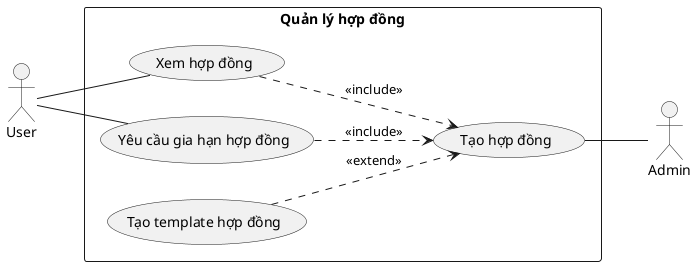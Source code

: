 @startuml
left to right direction

actor Admin as C
actor User as U
rectangle "Quản lý hợp đồng" {
  usecase (Tạo hợp đồng) as UC2
  usecase (Xem hợp đồng) as UC1
  usecase (Yêu cầu gia hạn hợp đồng) as UC8

  usecase (Tạo template hợp đồng) as UC4
}

U--UC1
U -- UC8
UC2 -- C
UC4 ..>UC2:<<extend>>
UC1 ..>UC2:<<include>>
UC8 ..>UC2:<<include>>

@enduml
